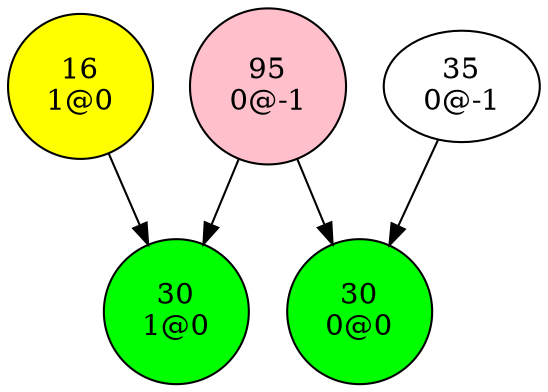 digraph {
"16
1@0"->"30
1@0";
"30
0@0";
"30
1@0";
"35
0@-1"->"30
0@0";
"95
0@-1"->"30
0@0";
"95
0@-1"->"30
1@0";
"16
1@0"[shape=circle, style=filled, fillcolor=yellow];
"30
0@0"[shape=circle, style=filled, fillcolor=green];
"30
1@0"[shape=circle, style=filled, fillcolor=green];
"95
0@-1"[shape=circle, style=filled, fillcolor=pink];
}